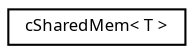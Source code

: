 digraph "Graphical Class Hierarchy"
{
  edge [fontname="Sans",fontsize="8",labelfontname="Sans",labelfontsize="8"];
  node [fontname="Sans",fontsize="8",shape=record];
  rankdir="LR";
  Node1 [label="cSharedMem\< T \>",height=0.2,width=0.4,color="black", fillcolor="white", style="filled",URL="$classc_shared_mem.html",tooltip="Shared memory, locked memory read and write. The shared memory can be used for inter task communicati..."];
}
